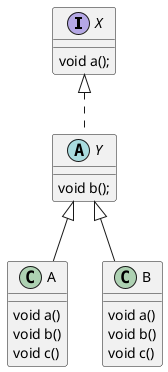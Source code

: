 @startuml X 
scale 1
    interface X {
        void a();
    }
    abstract class Y implements X {
        void b();
    }
    class A extends Y {
        ' Aa
        void a()
        ' Ab 
        void b() 
        ' Ac
        void c() 
    }
    class B extends Y {
        ' Ba
        void a() 
        ' Bb
        void b() 
        ' Bc
        void c() 
    }

@enduml